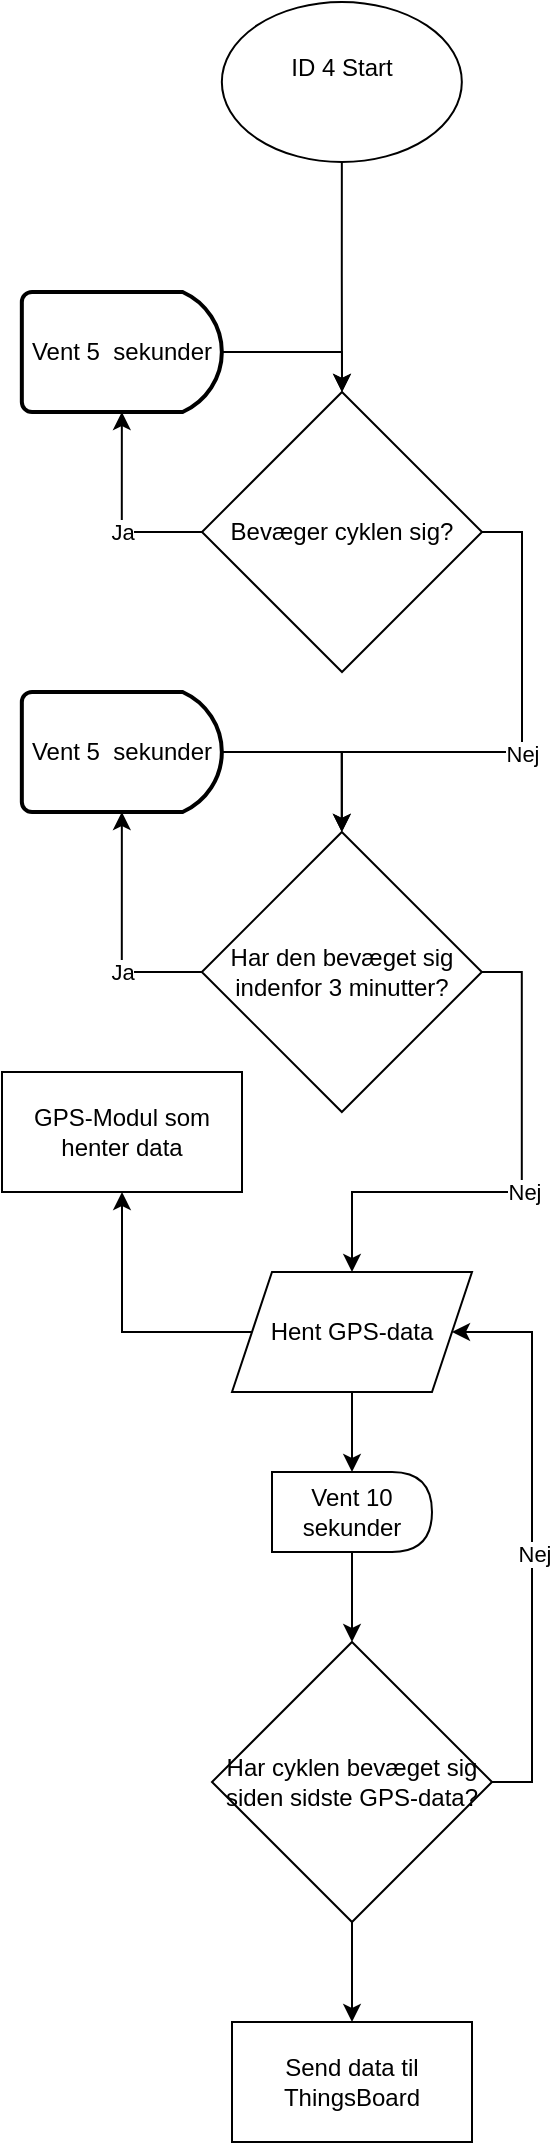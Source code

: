 <mxfile version="24.9.3">
  <diagram name="Side-1" id="5QCO7v8JLTxfKbGBEfMo">
    <mxGraphModel dx="203" dy="1295" grid="1" gridSize="10" guides="1" tooltips="1" connect="1" arrows="1" fold="1" page="1" pageScale="1" pageWidth="10" pageHeight="10" math="0" shadow="0">
      <root>
        <mxCell id="0" />
        <mxCell id="1" parent="0" />
        <mxCell id="t8NLzMtJUix6vNuB-qDw-4" style="edgeStyle=orthogonalEdgeStyle;rounded=0;orthogonalLoop=1;jettySize=auto;html=1;exitX=0;exitY=0.5;exitDx=0;exitDy=0;entryX=0;entryY=0.5;entryDx=0;entryDy=0;" edge="1" parent="1" target="t8NLzMtJUix6vNuB-qDw-1">
          <mxGeometry relative="1" as="geometry">
            <mxPoint x="335" y="635" as="sourcePoint" />
            <Array as="points">
              <mxPoint x="315" y="635" />
              <mxPoint x="315" y="270" />
            </Array>
          </mxGeometry>
        </mxCell>
        <mxCell id="t8NLzMtJUix6vNuB-qDw-5" style="edgeStyle=orthogonalEdgeStyle;rounded=0;orthogonalLoop=1;jettySize=auto;html=1;exitX=0;exitY=0.5;exitDx=0;exitDy=0;entryX=0;entryY=0.5;entryDx=0;entryDy=0;" edge="1" parent="1" target="t8NLzMtJUix6vNuB-qDw-1">
          <mxGeometry relative="1" as="geometry">
            <mxPoint x="335" y="850" as="sourcePoint" />
            <Array as="points">
              <mxPoint x="315" y="850" />
              <mxPoint x="315" y="270" />
            </Array>
          </mxGeometry>
        </mxCell>
        <mxCell id="t8NLzMtJUix6vNuB-qDw-3" style="edgeStyle=orthogonalEdgeStyle;rounded=0;orthogonalLoop=1;jettySize=auto;html=1;exitX=0;exitY=0.5;exitDx=0;exitDy=0;entryX=0;entryY=0.5;entryDx=0;entryDy=0;" edge="1" parent="1" target="t8NLzMtJUix6vNuB-qDw-1">
          <mxGeometry relative="1" as="geometry">
            <mxPoint x="335" y="420" as="sourcePoint" />
            <Array as="points">
              <mxPoint x="315" y="420" />
              <mxPoint x="315" y="270" />
            </Array>
          </mxGeometry>
        </mxCell>
        <mxCell id="t8NLzMtJUix6vNuB-qDw-6" value="" style="edgeStyle=orthogonalEdgeStyle;rounded=0;orthogonalLoop=1;jettySize=auto;html=1;entryX=0.5;entryY=0;entryDx=0;entryDy=0;" edge="1" parent="1" source="t8NLzMtJUix6vNuB-qDw-7" target="t8NLzMtJUix6vNuB-qDw-21">
          <mxGeometry relative="1" as="geometry">
            <mxPoint x="939.92" y="250" as="targetPoint" />
          </mxGeometry>
        </mxCell>
        <mxCell id="t8NLzMtJUix6vNuB-qDw-7" value="&lt;div&gt;ID 4 Start&lt;/div&gt;&lt;div&gt;&lt;br&gt;&lt;/div&gt;" style="ellipse;whiteSpace=wrap;html=1;" vertex="1" parent="1">
          <mxGeometry x="879.92" y="140" width="120" height="80" as="geometry" />
        </mxCell>
        <mxCell id="t8NLzMtJUix6vNuB-qDw-34" style="edgeStyle=orthogonalEdgeStyle;rounded=0;orthogonalLoop=1;jettySize=auto;html=1;exitX=1;exitY=0.5;exitDx=0;exitDy=0;entryX=0.5;entryY=0;entryDx=0;entryDy=0;" edge="1" parent="1" source="t8NLzMtJUix6vNuB-qDw-21" target="t8NLzMtJUix6vNuB-qDw-40">
          <mxGeometry relative="1" as="geometry">
            <mxPoint x="939.92" y="535" as="targetPoint" />
          </mxGeometry>
        </mxCell>
        <mxCell id="t8NLzMtJUix6vNuB-qDw-55" value="Nej" style="edgeLabel;html=1;align=center;verticalAlign=middle;resizable=0;points=[];" vertex="1" connectable="0" parent="t8NLzMtJUix6vNuB-qDw-34">
          <mxGeometry x="-0.198" y="-2" relative="1" as="geometry">
            <mxPoint x="2" y="26" as="offset" />
          </mxGeometry>
        </mxCell>
        <mxCell id="t8NLzMtJUix6vNuB-qDw-21" value="Bevæger cyklen sig?" style="rhombus;whiteSpace=wrap;html=1;" vertex="1" parent="1">
          <mxGeometry x="870" y="335" width="140" height="140" as="geometry" />
        </mxCell>
        <mxCell id="t8NLzMtJUix6vNuB-qDw-30" style="edgeStyle=orthogonalEdgeStyle;rounded=0;orthogonalLoop=1;jettySize=auto;html=1;exitX=1;exitY=0.5;exitDx=0;exitDy=0;exitPerimeter=0;entryX=0.5;entryY=0;entryDx=0;entryDy=0;" edge="1" parent="1" source="t8NLzMtJUix6vNuB-qDw-28" target="t8NLzMtJUix6vNuB-qDw-21">
          <mxGeometry relative="1" as="geometry" />
        </mxCell>
        <mxCell id="t8NLzMtJUix6vNuB-qDw-28" value="Vent 5&amp;nbsp; sekunder" style="strokeWidth=2;html=1;shape=mxgraph.flowchart.delay;whiteSpace=wrap;" vertex="1" parent="1">
          <mxGeometry x="779.92" y="285" width="100" height="60" as="geometry" />
        </mxCell>
        <mxCell id="t8NLzMtJUix6vNuB-qDw-29" style="edgeStyle=orthogonalEdgeStyle;rounded=0;orthogonalLoop=1;jettySize=auto;html=1;exitX=0;exitY=0.5;exitDx=0;exitDy=0;entryX=0.5;entryY=1;entryDx=0;entryDy=0;entryPerimeter=0;" edge="1" parent="1" source="t8NLzMtJUix6vNuB-qDw-21" target="t8NLzMtJUix6vNuB-qDw-28">
          <mxGeometry relative="1" as="geometry" />
        </mxCell>
        <mxCell id="t8NLzMtJUix6vNuB-qDw-32" value="&lt;div&gt;Ja&lt;/div&gt;" style="edgeLabel;html=1;align=center;verticalAlign=middle;resizable=0;points=[];" vertex="1" connectable="0" parent="t8NLzMtJUix6vNuB-qDw-29">
          <mxGeometry x="-0.34" relative="1" as="geometry">
            <mxPoint x="-7" as="offset" />
          </mxGeometry>
        </mxCell>
        <mxCell id="t8NLzMtJUix6vNuB-qDw-37" style="edgeStyle=orthogonalEdgeStyle;rounded=0;orthogonalLoop=1;jettySize=auto;html=1;exitX=1;exitY=0.5;exitDx=0;exitDy=0;exitPerimeter=0;entryX=0.5;entryY=0;entryDx=0;entryDy=0;" edge="1" parent="1" source="t8NLzMtJUix6vNuB-qDw-35" target="t8NLzMtJUix6vNuB-qDw-40">
          <mxGeometry relative="1" as="geometry">
            <mxPoint x="940" y="650" as="targetPoint" />
          </mxGeometry>
        </mxCell>
        <mxCell id="t8NLzMtJUix6vNuB-qDw-35" value="Vent 5&amp;nbsp; sekunder" style="strokeWidth=2;html=1;shape=mxgraph.flowchart.delay;whiteSpace=wrap;" vertex="1" parent="1">
          <mxGeometry x="779.92" y="485" width="100" height="60" as="geometry" />
        </mxCell>
        <mxCell id="t8NLzMtJUix6vNuB-qDw-36" style="edgeStyle=orthogonalEdgeStyle;rounded=0;orthogonalLoop=1;jettySize=auto;html=1;exitX=0;exitY=0.5;exitDx=0;exitDy=0;entryX=0.5;entryY=1;entryDx=0;entryDy=0;entryPerimeter=0;" edge="1" parent="1" source="t8NLzMtJUix6vNuB-qDw-40" target="t8NLzMtJUix6vNuB-qDw-35">
          <mxGeometry relative="1" as="geometry">
            <mxPoint x="872.42" y="602.5" as="sourcePoint" />
          </mxGeometry>
        </mxCell>
        <mxCell id="t8NLzMtJUix6vNuB-qDw-38" value="Ja" style="edgeLabel;html=1;align=center;verticalAlign=middle;resizable=0;points=[];" vertex="1" connectable="0" parent="t8NLzMtJUix6vNuB-qDw-36">
          <mxGeometry x="0.06" y="1" relative="1" as="geometry">
            <mxPoint x="1" y="23" as="offset" />
          </mxGeometry>
        </mxCell>
        <mxCell id="t8NLzMtJUix6vNuB-qDw-52" style="edgeStyle=orthogonalEdgeStyle;rounded=0;orthogonalLoop=1;jettySize=auto;html=1;exitX=1;exitY=0.5;exitDx=0;exitDy=0;entryX=0.5;entryY=0;entryDx=0;entryDy=0;" edge="1" parent="1" source="t8NLzMtJUix6vNuB-qDw-40" target="t8NLzMtJUix6vNuB-qDw-54">
          <mxGeometry relative="1" as="geometry">
            <mxPoint x="939.92" y="772.5" as="targetPoint" />
          </mxGeometry>
        </mxCell>
        <mxCell id="t8NLzMtJUix6vNuB-qDw-53" value="Nej" style="edgeLabel;html=1;align=center;verticalAlign=middle;resizable=0;points=[];" vertex="1" connectable="0" parent="t8NLzMtJUix6vNuB-qDw-52">
          <mxGeometry x="0.17" y="1" relative="1" as="geometry">
            <mxPoint x="20" y="-1" as="offset" />
          </mxGeometry>
        </mxCell>
        <mxCell id="t8NLzMtJUix6vNuB-qDw-40" value="Har den bevæget sig indenfor 3 minutter?" style="rhombus;whiteSpace=wrap;html=1;" vertex="1" parent="1">
          <mxGeometry x="869.92" y="555" width="140" height="140" as="geometry" />
        </mxCell>
        <mxCell id="t8NLzMtJUix6vNuB-qDw-57" style="edgeStyle=orthogonalEdgeStyle;rounded=0;orthogonalLoop=1;jettySize=auto;html=1;exitX=0;exitY=0.5;exitDx=0;exitDy=0;entryX=0.5;entryY=1;entryDx=0;entryDy=0;" edge="1" parent="1" source="t8NLzMtJUix6vNuB-qDw-54" target="t8NLzMtJUix6vNuB-qDw-56">
          <mxGeometry relative="1" as="geometry">
            <Array as="points">
              <mxPoint x="830" y="805" />
            </Array>
          </mxGeometry>
        </mxCell>
        <mxCell id="t8NLzMtJUix6vNuB-qDw-60" style="edgeStyle=orthogonalEdgeStyle;rounded=0;orthogonalLoop=1;jettySize=auto;html=1;exitX=0.5;exitY=1;exitDx=0;exitDy=0;entryX=0.5;entryY=0;entryDx=0;entryDy=0;" edge="1" parent="1" source="t8NLzMtJUix6vNuB-qDw-54" target="t8NLzMtJUix6vNuB-qDw-59">
          <mxGeometry relative="1" as="geometry" />
        </mxCell>
        <mxCell id="t8NLzMtJUix6vNuB-qDw-54" value="Hent GPS-data" style="shape=parallelogram;perimeter=parallelogramPerimeter;whiteSpace=wrap;html=1;fixedSize=1;" vertex="1" parent="1">
          <mxGeometry x="885" y="775" width="120" height="60" as="geometry" />
        </mxCell>
        <mxCell id="t8NLzMtJUix6vNuB-qDw-56" value="GPS-Modul som henter data" style="rounded=0;whiteSpace=wrap;html=1;" vertex="1" parent="1">
          <mxGeometry x="770" y="675" width="120" height="60" as="geometry" />
        </mxCell>
        <mxCell id="t8NLzMtJUix6vNuB-qDw-62" style="edgeStyle=orthogonalEdgeStyle;rounded=0;orthogonalLoop=1;jettySize=auto;html=1;exitX=0.5;exitY=1;exitDx=0;exitDy=0;entryX=0.5;entryY=0;entryDx=0;entryDy=0;" edge="1" parent="1" source="t8NLzMtJUix6vNuB-qDw-59" target="t8NLzMtJUix6vNuB-qDw-61">
          <mxGeometry relative="1" as="geometry" />
        </mxCell>
        <mxCell id="t8NLzMtJUix6vNuB-qDw-59" value="Vent 10 sekunder" style="shape=delay;whiteSpace=wrap;html=1;" vertex="1" parent="1">
          <mxGeometry x="905" y="875" width="80" height="40" as="geometry" />
        </mxCell>
        <mxCell id="t8NLzMtJUix6vNuB-qDw-63" style="edgeStyle=orthogonalEdgeStyle;rounded=0;orthogonalLoop=1;jettySize=auto;html=1;exitX=1;exitY=0.5;exitDx=0;exitDy=0;entryX=1;entryY=0.5;entryDx=0;entryDy=0;" edge="1" parent="1" source="t8NLzMtJUix6vNuB-qDw-61" target="t8NLzMtJUix6vNuB-qDw-54">
          <mxGeometry relative="1" as="geometry">
            <Array as="points">
              <mxPoint x="1035" y="1030" />
              <mxPoint x="1035" y="805" />
            </Array>
          </mxGeometry>
        </mxCell>
        <mxCell id="t8NLzMtJUix6vNuB-qDw-64" value="Nej" style="edgeLabel;html=1;align=center;verticalAlign=middle;resizable=0;points=[];" vertex="1" connectable="0" parent="t8NLzMtJUix6vNuB-qDw-63">
          <mxGeometry x="-0.055" y="-1" relative="1" as="geometry">
            <mxPoint as="offset" />
          </mxGeometry>
        </mxCell>
        <mxCell id="t8NLzMtJUix6vNuB-qDw-66" style="edgeStyle=orthogonalEdgeStyle;rounded=0;orthogonalLoop=1;jettySize=auto;html=1;exitX=0.5;exitY=1;exitDx=0;exitDy=0;entryX=0.5;entryY=0;entryDx=0;entryDy=0;" edge="1" parent="1" source="t8NLzMtJUix6vNuB-qDw-61" target="t8NLzMtJUix6vNuB-qDw-65">
          <mxGeometry relative="1" as="geometry" />
        </mxCell>
        <mxCell id="t8NLzMtJUix6vNuB-qDw-61" value="Har cyklen bevæget sig siden sidste GPS-data?" style="rhombus;whiteSpace=wrap;html=1;" vertex="1" parent="1">
          <mxGeometry x="875" y="960" width="140" height="140" as="geometry" />
        </mxCell>
        <mxCell id="t8NLzMtJUix6vNuB-qDw-65" value="&lt;div&gt;Send data til&lt;/div&gt;&lt;div&gt;ThingsBoard&lt;br&gt;&lt;/div&gt;" style="rounded=0;whiteSpace=wrap;html=1;" vertex="1" parent="1">
          <mxGeometry x="885" y="1150" width="120" height="60" as="geometry" />
        </mxCell>
      </root>
    </mxGraphModel>
  </diagram>
</mxfile>
